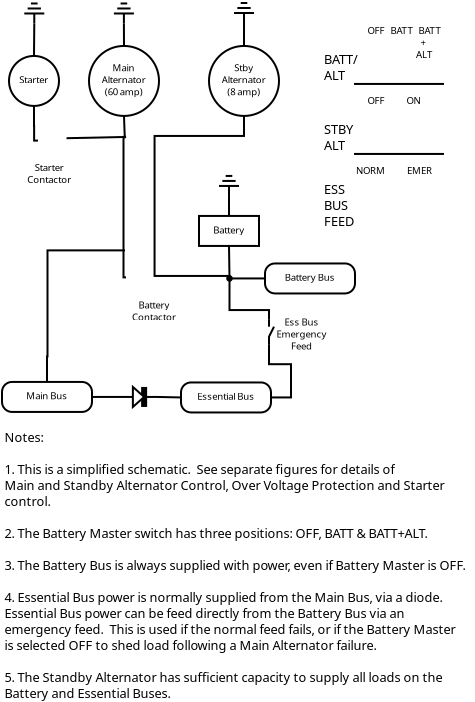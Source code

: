 <?xml version="1.0" encoding="UTF-8"?>
<dia:diagram xmlns:dia="http://www.lysator.liu.se/~alla/dia/">
  <dia:layer name="Background" visible="true">
    <dia:group>
      <dia:object type="Standard - Ellipse" version="0" id="O0">
        <dia:attribute name="obj_pos">
          <dia:point val="4.5,0.5"/>
        </dia:attribute>
        <dia:attribute name="obj_bb">
          <dia:rectangle val="4.45,0.45;8.05,4.05"/>
        </dia:attribute>
        <dia:attribute name="elem_corner">
          <dia:point val="4.5,0.5"/>
        </dia:attribute>
        <dia:attribute name="elem_width">
          <dia:real val="3.5"/>
        </dia:attribute>
        <dia:attribute name="elem_height">
          <dia:real val="3.5"/>
        </dia:attribute>
      </dia:object>
      <dia:object type="Standard - Text" version="0" id="O1">
        <dia:attribute name="obj_pos">
          <dia:point val="6.242,1.767"/>
        </dia:attribute>
        <dia:attribute name="obj_bb">
          <dia:rectangle val="5.017,1.267;7.467,3.217"/>
        </dia:attribute>
        <dia:attribute name="text">
          <dia:composite type="text">
            <dia:attribute name="string">
              <dia:string>#Main
Alternator
(60 amp)#</dia:string>
            </dia:attribute>
            <dia:attribute name="font">
              <dia:font family="sans" style="0" name="Helvetica"/>
            </dia:attribute>
            <dia:attribute name="height">
              <dia:real val="0.6"/>
            </dia:attribute>
            <dia:attribute name="pos">
              <dia:point val="6.242,1.767"/>
            </dia:attribute>
            <dia:attribute name="color">
              <dia:color val="#000000"/>
            </dia:attribute>
            <dia:attribute name="alignment">
              <dia:enum val="1"/>
            </dia:attribute>
          </dia:composite>
        </dia:attribute>
      </dia:object>
    </dia:group>
    <dia:group>
      <dia:object type="Standard - Ellipse" version="0" id="O2">
        <dia:attribute name="obj_pos">
          <dia:point val="10.5,0.5"/>
        </dia:attribute>
        <dia:attribute name="obj_bb">
          <dia:rectangle val="10.45,0.45;14.05,4.05"/>
        </dia:attribute>
        <dia:attribute name="elem_corner">
          <dia:point val="10.5,0.5"/>
        </dia:attribute>
        <dia:attribute name="elem_width">
          <dia:real val="3.5"/>
        </dia:attribute>
        <dia:attribute name="elem_height">
          <dia:real val="3.5"/>
        </dia:attribute>
      </dia:object>
      <dia:object type="Standard - Text" version="0" id="O3">
        <dia:attribute name="obj_pos">
          <dia:point val="12.242,1.767"/>
        </dia:attribute>
        <dia:attribute name="obj_bb">
          <dia:rectangle val="11.017,1.267;13.467,3.217"/>
        </dia:attribute>
        <dia:attribute name="text">
          <dia:composite type="text">
            <dia:attribute name="string">
              <dia:string>#Stby
Alternator
(8 amp)#</dia:string>
            </dia:attribute>
            <dia:attribute name="font">
              <dia:font family="sans" style="0" name="Helvetica"/>
            </dia:attribute>
            <dia:attribute name="height">
              <dia:real val="0.6"/>
            </dia:attribute>
            <dia:attribute name="pos">
              <dia:point val="12.242,1.767"/>
            </dia:attribute>
            <dia:attribute name="color">
              <dia:color val="#000000"/>
            </dia:attribute>
            <dia:attribute name="alignment">
              <dia:enum val="1"/>
            </dia:attribute>
          </dia:composite>
        </dia:attribute>
      </dia:object>
    </dia:group>
    <dia:group>
      <dia:object type="Standard - Ellipse" version="0" id="O4">
        <dia:attribute name="obj_pos">
          <dia:point val="0.5,1"/>
        </dia:attribute>
        <dia:attribute name="obj_bb">
          <dia:rectangle val="0.45,0.95;3.05,3.55"/>
        </dia:attribute>
        <dia:attribute name="elem_corner">
          <dia:point val="0.5,1"/>
        </dia:attribute>
        <dia:attribute name="elem_width">
          <dia:real val="2.5"/>
        </dia:attribute>
        <dia:attribute name="elem_height">
          <dia:real val="2.5"/>
        </dia:attribute>
      </dia:object>
      <dia:object type="Standard - Text" version="0" id="O5">
        <dia:attribute name="obj_pos">
          <dia:point val="1.742,1.767"/>
        </dia:attribute>
        <dia:attribute name="obj_bb">
          <dia:rectangle val="0.892,1.267;2.592,2.617"/>
        </dia:attribute>
        <dia:attribute name="text">
          <dia:composite type="text">
            <dia:attribute name="string">
              <dia:string>#
Starter#</dia:string>
            </dia:attribute>
            <dia:attribute name="font">
              <dia:font family="sans" style="0" name="Helvetica"/>
            </dia:attribute>
            <dia:attribute name="height">
              <dia:real val="0.6"/>
            </dia:attribute>
            <dia:attribute name="pos">
              <dia:point val="1.742,1.767"/>
            </dia:attribute>
            <dia:attribute name="color">
              <dia:color val="#000000"/>
            </dia:attribute>
            <dia:attribute name="alignment">
              <dia:enum val="1"/>
            </dia:attribute>
          </dia:composite>
        </dia:attribute>
      </dia:object>
    </dia:group>
    <dia:group>
      <dia:object type="Standard - Box" version="0" id="O6">
        <dia:attribute name="obj_pos">
          <dia:point val="13.3,11.375"/>
        </dia:attribute>
        <dia:attribute name="obj_bb">
          <dia:rectangle val="13.25,11.325;17.85,12.925"/>
        </dia:attribute>
        <dia:attribute name="elem_corner">
          <dia:point val="13.3,11.375"/>
        </dia:attribute>
        <dia:attribute name="elem_width">
          <dia:real val="4.5"/>
        </dia:attribute>
        <dia:attribute name="elem_height">
          <dia:real val="1.5"/>
        </dia:attribute>
        <dia:attribute name="show_background">
          <dia:boolean val="true"/>
        </dia:attribute>
        <dia:attribute name="corner_radius">
          <dia:real val="0.5"/>
        </dia:attribute>
      </dia:object>
      <dia:object type="Standard - Text" version="0" id="O7">
        <dia:attribute name="obj_pos">
          <dia:point val="15.542,12.242"/>
        </dia:attribute>
        <dia:attribute name="obj_bb">
          <dia:rectangle val="14.117,11.742;16.967,12.492"/>
        </dia:attribute>
        <dia:attribute name="text">
          <dia:composite type="text">
            <dia:attribute name="string">
              <dia:string>#Battery Bus#</dia:string>
            </dia:attribute>
            <dia:attribute name="font">
              <dia:font family="sans" style="0" name="Helvetica"/>
            </dia:attribute>
            <dia:attribute name="height">
              <dia:real val="0.6"/>
            </dia:attribute>
            <dia:attribute name="pos">
              <dia:point val="15.542,12.242"/>
            </dia:attribute>
            <dia:attribute name="color">
              <dia:color val="#000000"/>
            </dia:attribute>
            <dia:attribute name="alignment">
              <dia:enum val="1"/>
            </dia:attribute>
          </dia:composite>
        </dia:attribute>
      </dia:object>
    </dia:group>
    <dia:group>
      <dia:object type="Standard - Box" version="0" id="O8">
        <dia:attribute name="obj_pos">
          <dia:point val="9.1,17.325"/>
        </dia:attribute>
        <dia:attribute name="obj_bb">
          <dia:rectangle val="9.05,17.275;13.65,18.875"/>
        </dia:attribute>
        <dia:attribute name="elem_corner">
          <dia:point val="9.1,17.325"/>
        </dia:attribute>
        <dia:attribute name="elem_width">
          <dia:real val="4.5"/>
        </dia:attribute>
        <dia:attribute name="elem_height">
          <dia:real val="1.5"/>
        </dia:attribute>
        <dia:attribute name="show_background">
          <dia:boolean val="true"/>
        </dia:attribute>
        <dia:attribute name="corner_radius">
          <dia:real val="0.5"/>
        </dia:attribute>
      </dia:object>
      <dia:object type="Standard - Text" version="0" id="O9">
        <dia:attribute name="obj_pos">
          <dia:point val="11.342,18.192"/>
        </dia:attribute>
        <dia:attribute name="obj_bb">
          <dia:rectangle val="9.742,17.692;12.942,18.442"/>
        </dia:attribute>
        <dia:attribute name="text">
          <dia:composite type="text">
            <dia:attribute name="string">
              <dia:string>#Essential Bus#</dia:string>
            </dia:attribute>
            <dia:attribute name="font">
              <dia:font family="sans" style="0" name="Helvetica"/>
            </dia:attribute>
            <dia:attribute name="height">
              <dia:real val="0.6"/>
            </dia:attribute>
            <dia:attribute name="pos">
              <dia:point val="11.342,18.192"/>
            </dia:attribute>
            <dia:attribute name="color">
              <dia:color val="#000000"/>
            </dia:attribute>
            <dia:attribute name="alignment">
              <dia:enum val="1"/>
            </dia:attribute>
          </dia:composite>
        </dia:attribute>
      </dia:object>
    </dia:group>
    <dia:group>
      <dia:object type="Standard - Box" version="0" id="O10">
        <dia:attribute name="obj_pos">
          <dia:point val="0.15,17.3"/>
        </dia:attribute>
        <dia:attribute name="obj_bb">
          <dia:rectangle val="0.1,17.25;4.7,18.85"/>
        </dia:attribute>
        <dia:attribute name="elem_corner">
          <dia:point val="0.15,17.3"/>
        </dia:attribute>
        <dia:attribute name="elem_width">
          <dia:real val="4.5"/>
        </dia:attribute>
        <dia:attribute name="elem_height">
          <dia:real val="1.5"/>
        </dia:attribute>
        <dia:attribute name="show_background">
          <dia:boolean val="true"/>
        </dia:attribute>
        <dia:attribute name="corner_radius">
          <dia:real val="0.5"/>
        </dia:attribute>
      </dia:object>
      <dia:object type="Standard - Text" version="0" id="O11">
        <dia:attribute name="obj_pos">
          <dia:point val="2.392,18.167"/>
        </dia:attribute>
        <dia:attribute name="obj_bb">
          <dia:rectangle val="1.317,17.667;3.467,18.417"/>
        </dia:attribute>
        <dia:attribute name="text">
          <dia:composite type="text">
            <dia:attribute name="string">
              <dia:string>#Main Bus#</dia:string>
            </dia:attribute>
            <dia:attribute name="font">
              <dia:font family="sans" style="0" name="Helvetica"/>
            </dia:attribute>
            <dia:attribute name="height">
              <dia:real val="0.6"/>
            </dia:attribute>
            <dia:attribute name="pos">
              <dia:point val="2.392,18.167"/>
            </dia:attribute>
            <dia:attribute name="color">
              <dia:color val="#000000"/>
            </dia:attribute>
            <dia:attribute name="alignment">
              <dia:enum val="1"/>
            </dia:attribute>
          </dia:composite>
        </dia:attribute>
      </dia:object>
    </dia:group>
    <dia:object type="Circuit - Ground" version="0" id="O12">
      <dia:attribute name="obj_pos">
        <dia:point val="11,7"/>
      </dia:attribute>
      <dia:attribute name="obj_bb">
        <dia:rectangle val="11,6.95;12,8"/>
      </dia:attribute>
      <dia:attribute name="elem_corner">
        <dia:point val="11,7"/>
      </dia:attribute>
      <dia:attribute name="elem_width">
        <dia:real val="1"/>
      </dia:attribute>
      <dia:attribute name="elem_height">
        <dia:real val="1"/>
      </dia:attribute>
      <dia:attribute name="line_width">
        <dia:real val="0.1"/>
      </dia:attribute>
      <dia:attribute name="line_colour">
        <dia:color val="#000000"/>
      </dia:attribute>
      <dia:attribute name="fill_colour">
        <dia:color val="#ffffff"/>
      </dia:attribute>
      <dia:attribute name="show_background">
        <dia:boolean val="true"/>
      </dia:attribute>
      <dia:attribute name="line_style">
        <dia:enum val="0"/>
        <dia:real val="1"/>
      </dia:attribute>
      <dia:attribute name="flip_horizontal">
        <dia:boolean val="false"/>
      </dia:attribute>
      <dia:attribute name="flip_vertical">
        <dia:boolean val="true"/>
      </dia:attribute>
    </dia:object>
    <dia:group>
      <dia:object type="Standard - Box" version="0" id="O13">
        <dia:attribute name="obj_pos">
          <dia:point val="10,9"/>
        </dia:attribute>
        <dia:attribute name="obj_bb">
          <dia:rectangle val="9.95,8.95;13.05,10.55"/>
        </dia:attribute>
        <dia:attribute name="elem_corner">
          <dia:point val="10,9"/>
        </dia:attribute>
        <dia:attribute name="elem_width">
          <dia:real val="3"/>
        </dia:attribute>
        <dia:attribute name="elem_height">
          <dia:real val="1.5"/>
        </dia:attribute>
        <dia:attribute name="show_background">
          <dia:boolean val="true"/>
        </dia:attribute>
      </dia:object>
      <dia:object type="Standard - Text" version="0" id="O14">
        <dia:attribute name="obj_pos">
          <dia:point val="11.492,9.875"/>
        </dia:attribute>
        <dia:attribute name="obj_bb">
          <dia:rectangle val="10.592,9.375;12.392,10.125"/>
        </dia:attribute>
        <dia:attribute name="text">
          <dia:composite type="text">
            <dia:attribute name="string">
              <dia:string>#Battery#</dia:string>
            </dia:attribute>
            <dia:attribute name="font">
              <dia:font family="sans" style="0" name="Helvetica"/>
            </dia:attribute>
            <dia:attribute name="height">
              <dia:real val="0.6"/>
            </dia:attribute>
            <dia:attribute name="pos">
              <dia:point val="11.492,9.875"/>
            </dia:attribute>
            <dia:attribute name="color">
              <dia:color val="#000000"/>
            </dia:attribute>
            <dia:attribute name="alignment">
              <dia:enum val="1"/>
            </dia:attribute>
          </dia:composite>
        </dia:attribute>
      </dia:object>
    </dia:group>
    <dia:object type="Standard - ZigZagLine" version="0" id="O15">
      <dia:attribute name="obj_pos">
        <dia:point val="12.25,4"/>
      </dia:attribute>
      <dia:attribute name="obj_bb">
        <dia:rectangle val="7.728,3.95;12.3,12.003"/>
      </dia:attribute>
      <dia:attribute name="orth_points">
        <dia:point val="12.25,4"/>
        <dia:point val="12.25,5"/>
        <dia:point val="7.778,5"/>
        <dia:point val="7.778,11.953"/>
      </dia:attribute>
      <dia:attribute name="orth_orient">
        <dia:enum val="1"/>
        <dia:enum val="0"/>
        <dia:enum val="1"/>
      </dia:attribute>
      <dia:attribute name="autorouting">
        <dia:boolean val="false"/>
      </dia:attribute>
      <dia:connections>
        <dia:connection handle="0" to="O2" connection="6"/>
        <dia:connection handle="1" to="O39" connection="2"/>
      </dia:connections>
    </dia:object>
    <dia:object type="Standard - ZigZagLine" version="0" id="O16">
      <dia:attribute name="obj_pos">
        <dia:point val="13.5,15.412"/>
      </dia:attribute>
      <dia:attribute name="obj_bb">
        <dia:rectangle val="13.45,15.363;14.65,18.125"/>
      </dia:attribute>
      <dia:attribute name="orth_points">
        <dia:point val="13.5,15.412"/>
        <dia:point val="13.5,16.413"/>
        <dia:point val="14.6,16.413"/>
        <dia:point val="14.6,18.075"/>
        <dia:point val="13.6,18.075"/>
      </dia:attribute>
      <dia:attribute name="orth_orient">
        <dia:enum val="1"/>
        <dia:enum val="0"/>
        <dia:enum val="1"/>
        <dia:enum val="0"/>
      </dia:attribute>
      <dia:connections>
        <dia:connection handle="0" to="O55" connection="1"/>
        <dia:connection handle="1" to="O8" connection="4"/>
      </dia:connections>
    </dia:object>
    <dia:object type="Circuit - Horizontal Diode" version="0" id="O17">
      <dia:attribute name="obj_pos">
        <dia:point val="6.05,17.55"/>
      </dia:attribute>
      <dia:attribute name="obj_bb">
        <dia:rectangle val="6.05,17.439;7.9,18.661"/>
      </dia:attribute>
      <dia:attribute name="elem_corner">
        <dia:point val="6.05,17.55"/>
      </dia:attribute>
      <dia:attribute name="elem_width">
        <dia:real val="1.85"/>
      </dia:attribute>
      <dia:attribute name="elem_height">
        <dia:real val="1"/>
      </dia:attribute>
      <dia:attribute name="line_width">
        <dia:real val="0.1"/>
      </dia:attribute>
      <dia:attribute name="line_colour">
        <dia:color val="#000000"/>
      </dia:attribute>
      <dia:attribute name="fill_colour">
        <dia:color val="#ffffff"/>
      </dia:attribute>
      <dia:attribute name="show_background">
        <dia:boolean val="true"/>
      </dia:attribute>
      <dia:attribute name="line_style">
        <dia:enum val="0"/>
        <dia:real val="1"/>
      </dia:attribute>
      <dia:attribute name="flip_horizontal">
        <dia:boolean val="true"/>
      </dia:attribute>
      <dia:attribute name="flip_vertical">
        <dia:boolean val="false"/>
      </dia:attribute>
    </dia:object>
    <dia:object type="Standard - Line" version="0" id="O18">
      <dia:attribute name="obj_pos">
        <dia:point val="7.9,18.05"/>
      </dia:attribute>
      <dia:attribute name="obj_bb">
        <dia:rectangle val="7.849,17.999;9.151,18.126"/>
      </dia:attribute>
      <dia:attribute name="conn_endpoints">
        <dia:point val="7.9,18.05"/>
        <dia:point val="9.1,18.075"/>
      </dia:attribute>
      <dia:attribute name="numcp">
        <dia:int val="1"/>
      </dia:attribute>
      <dia:connections>
        <dia:connection handle="0" to="O17" connection="0"/>
        <dia:connection handle="1" to="O8" connection="3"/>
      </dia:connections>
    </dia:object>
    <dia:object type="Standard - Line" version="0" id="O19">
      <dia:attribute name="obj_pos">
        <dia:point val="6.05,18.05"/>
      </dia:attribute>
      <dia:attribute name="obj_bb">
        <dia:rectangle val="4.6,18;6.1,18.1"/>
      </dia:attribute>
      <dia:attribute name="conn_endpoints">
        <dia:point val="6.05,18.05"/>
        <dia:point val="4.65,18.05"/>
      </dia:attribute>
      <dia:attribute name="numcp">
        <dia:int val="1"/>
      </dia:attribute>
      <dia:connections>
        <dia:connection handle="0" to="O17" connection="1"/>
        <dia:connection handle="1" to="O10" connection="4"/>
      </dia:connections>
    </dia:object>
    <dia:object type="Standard - Line" version="0" id="O20">
      <dia:attribute name="obj_pos">
        <dia:point val="11.5,9"/>
      </dia:attribute>
      <dia:attribute name="obj_bb">
        <dia:rectangle val="11.45,7.95;11.55,9.05"/>
      </dia:attribute>
      <dia:attribute name="conn_endpoints">
        <dia:point val="11.5,9"/>
        <dia:point val="11.5,8"/>
      </dia:attribute>
      <dia:attribute name="numcp">
        <dia:int val="1"/>
      </dia:attribute>
      <dia:connections>
        <dia:connection handle="0" to="O13" connection="1"/>
        <dia:connection handle="1" to="O12" connection="0"/>
      </dia:connections>
    </dia:object>
    <dia:object type="Electric - connpoint" version="0" id="O21">
      <dia:attribute name="obj_pos">
        <dia:point val="9.9,10.5"/>
      </dia:attribute>
      <dia:attribute name="obj_bb">
        <dia:rectangle val="9.865,10.465;13.185,13.785"/>
      </dia:attribute>
      <dia:attribute name="elem_corner">
        <dia:point val="9.9,10.5"/>
      </dia:attribute>
      <dia:attribute name="elem_width">
        <dia:real val="3.25"/>
      </dia:attribute>
      <dia:attribute name="elem_height">
        <dia:real val="3.25"/>
      </dia:attribute>
      <dia:attribute name="line_width">
        <dia:real val="0.1"/>
      </dia:attribute>
      <dia:attribute name="line_colour">
        <dia:color val="#000000"/>
      </dia:attribute>
      <dia:attribute name="fill_colour">
        <dia:color val="#ffffff"/>
      </dia:attribute>
      <dia:attribute name="show_background">
        <dia:boolean val="true"/>
      </dia:attribute>
      <dia:attribute name="line_style">
        <dia:enum val="0"/>
        <dia:real val="1"/>
      </dia:attribute>
      <dia:attribute name="flip_horizontal">
        <dia:boolean val="false"/>
      </dia:attribute>
      <dia:attribute name="flip_vertical">
        <dia:boolean val="false"/>
      </dia:attribute>
    </dia:object>
    <dia:object type="Standard - Line" version="0" id="O22">
      <dia:attribute name="obj_pos">
        <dia:point val="11.5,10.5"/>
      </dia:attribute>
      <dia:attribute name="obj_bb">
        <dia:rectangle val="11.449,10.449;11.576,12.176"/>
      </dia:attribute>
      <dia:attribute name="conn_endpoints">
        <dia:point val="11.5,10.5"/>
        <dia:point val="11.525,12.125"/>
      </dia:attribute>
      <dia:attribute name="numcp">
        <dia:int val="1"/>
      </dia:attribute>
      <dia:connections>
        <dia:connection handle="0" to="O13" connection="6"/>
        <dia:connection handle="1" to="O21" connection="0"/>
      </dia:connections>
    </dia:object>
    <dia:object type="Standard - ZigZagLine" version="0" id="O23">
      <dia:attribute name="obj_pos">
        <dia:point val="11.525,12.125"/>
      </dia:attribute>
      <dia:attribute name="obj_bb">
        <dia:rectangle val="7.728,11.903;11.575,12.175"/>
      </dia:attribute>
      <dia:attribute name="orth_points">
        <dia:point val="11.525,12.125"/>
        <dia:point val="11.525,12"/>
        <dia:point val="7.778,12"/>
        <dia:point val="7.778,11.953"/>
      </dia:attribute>
      <dia:attribute name="orth_orient">
        <dia:enum val="1"/>
        <dia:enum val="0"/>
        <dia:enum val="1"/>
      </dia:attribute>
      <dia:attribute name="autorouting">
        <dia:boolean val="false"/>
      </dia:attribute>
      <dia:connections>
        <dia:connection handle="0" to="O21" connection="0"/>
        <dia:connection handle="1" to="O39" connection="2"/>
      </dia:connections>
    </dia:object>
    <dia:object type="Standard - ZigZagLine" version="0" id="O24">
      <dia:attribute name="obj_pos">
        <dia:point val="13.5,14.162"/>
      </dia:attribute>
      <dia:attribute name="obj_bb">
        <dia:rectangle val="11.475,12.075;13.55,14.213"/>
      </dia:attribute>
      <dia:attribute name="orth_points">
        <dia:point val="13.5,14.162"/>
        <dia:point val="13.5,13.706"/>
        <dia:point val="11.525,13.706"/>
        <dia:point val="11.525,12.125"/>
      </dia:attribute>
      <dia:attribute name="orth_orient">
        <dia:enum val="1"/>
        <dia:enum val="0"/>
        <dia:enum val="1"/>
      </dia:attribute>
      <dia:connections>
        <dia:connection handle="0" to="O55" connection="0"/>
        <dia:connection handle="1" to="O21" connection="0"/>
      </dia:connections>
    </dia:object>
    <dia:object type="Circuit - Ground" version="0" id="O25">
      <dia:attribute name="obj_pos">
        <dia:point val="11.751,-1.647"/>
      </dia:attribute>
      <dia:attribute name="obj_bb">
        <dia:rectangle val="11.751,-1.698;12.751,-0.647"/>
      </dia:attribute>
      <dia:attribute name="elem_corner">
        <dia:point val="11.751,-1.647"/>
      </dia:attribute>
      <dia:attribute name="elem_width">
        <dia:real val="1"/>
      </dia:attribute>
      <dia:attribute name="elem_height">
        <dia:real val="1"/>
      </dia:attribute>
      <dia:attribute name="line_width">
        <dia:real val="0.1"/>
      </dia:attribute>
      <dia:attribute name="line_colour">
        <dia:color val="#000000"/>
      </dia:attribute>
      <dia:attribute name="fill_colour">
        <dia:color val="#ffffff"/>
      </dia:attribute>
      <dia:attribute name="show_background">
        <dia:boolean val="true"/>
      </dia:attribute>
      <dia:attribute name="line_style">
        <dia:enum val="0"/>
        <dia:real val="1"/>
      </dia:attribute>
      <dia:attribute name="flip_horizontal">
        <dia:boolean val="false"/>
      </dia:attribute>
      <dia:attribute name="flip_vertical">
        <dia:boolean val="true"/>
      </dia:attribute>
    </dia:object>
    <dia:object type="Standard - Line" version="0" id="O26">
      <dia:attribute name="obj_pos">
        <dia:point val="12.251,-0.647"/>
      </dia:attribute>
      <dia:attribute name="obj_bb">
        <dia:rectangle val="12.2,-0.698;12.301,0.55"/>
      </dia:attribute>
      <dia:attribute name="conn_endpoints">
        <dia:point val="12.251,-0.647"/>
        <dia:point val="12.25,0.5"/>
      </dia:attribute>
      <dia:attribute name="numcp">
        <dia:int val="1"/>
      </dia:attribute>
      <dia:connections>
        <dia:connection handle="0" to="O25" connection="0"/>
        <dia:connection handle="1" to="O2" connection="1"/>
      </dia:connections>
    </dia:object>
    <dia:object type="Circuit - Ground" version="0" id="O27">
      <dia:attribute name="obj_pos">
        <dia:point val="5.745,-1.623"/>
      </dia:attribute>
      <dia:attribute name="obj_bb">
        <dia:rectangle val="5.745,-1.673;6.745,-0.623"/>
      </dia:attribute>
      <dia:attribute name="elem_corner">
        <dia:point val="5.745,-1.623"/>
      </dia:attribute>
      <dia:attribute name="elem_width">
        <dia:real val="1"/>
      </dia:attribute>
      <dia:attribute name="elem_height">
        <dia:real val="1"/>
      </dia:attribute>
      <dia:attribute name="line_width">
        <dia:real val="0.1"/>
      </dia:attribute>
      <dia:attribute name="line_colour">
        <dia:color val="#000000"/>
      </dia:attribute>
      <dia:attribute name="fill_colour">
        <dia:color val="#ffffff"/>
      </dia:attribute>
      <dia:attribute name="show_background">
        <dia:boolean val="true"/>
      </dia:attribute>
      <dia:attribute name="line_style">
        <dia:enum val="0"/>
        <dia:real val="1"/>
      </dia:attribute>
      <dia:attribute name="flip_horizontal">
        <dia:boolean val="false"/>
      </dia:attribute>
      <dia:attribute name="flip_vertical">
        <dia:boolean val="true"/>
      </dia:attribute>
    </dia:object>
    <dia:object type="Standard - Line" version="0" id="O28">
      <dia:attribute name="obj_pos">
        <dia:point val="6.25,0.5"/>
      </dia:attribute>
      <dia:attribute name="obj_bb">
        <dia:rectangle val="6.195,-0.673;6.3,0.55"/>
      </dia:attribute>
      <dia:attribute name="conn_endpoints">
        <dia:point val="6.25,0.5"/>
        <dia:point val="6.245,-0.623"/>
      </dia:attribute>
      <dia:attribute name="numcp">
        <dia:int val="1"/>
      </dia:attribute>
      <dia:connections>
        <dia:connection handle="0" to="O0" connection="1"/>
        <dia:connection handle="1" to="O27" connection="0"/>
      </dia:connections>
    </dia:object>
    <dia:object type="Circuit - Ground" version="0" id="O29">
      <dia:attribute name="obj_pos">
        <dia:point val="1.264,-1.623"/>
      </dia:attribute>
      <dia:attribute name="obj_bb">
        <dia:rectangle val="1.264,-1.673;2.264,-0.623"/>
      </dia:attribute>
      <dia:attribute name="elem_corner">
        <dia:point val="1.264,-1.623"/>
      </dia:attribute>
      <dia:attribute name="elem_width">
        <dia:real val="1"/>
      </dia:attribute>
      <dia:attribute name="elem_height">
        <dia:real val="1"/>
      </dia:attribute>
      <dia:attribute name="line_width">
        <dia:real val="0.1"/>
      </dia:attribute>
      <dia:attribute name="line_colour">
        <dia:color val="#000000"/>
      </dia:attribute>
      <dia:attribute name="fill_colour">
        <dia:color val="#ffffff"/>
      </dia:attribute>
      <dia:attribute name="show_background">
        <dia:boolean val="true"/>
      </dia:attribute>
      <dia:attribute name="line_style">
        <dia:enum val="0"/>
        <dia:real val="1"/>
      </dia:attribute>
      <dia:attribute name="flip_horizontal">
        <dia:boolean val="false"/>
      </dia:attribute>
      <dia:attribute name="flip_vertical">
        <dia:boolean val="true"/>
      </dia:attribute>
    </dia:object>
    <dia:object type="Standard - Line" version="0" id="O30">
      <dia:attribute name="obj_pos">
        <dia:point val="1.75,1"/>
      </dia:attribute>
      <dia:attribute name="obj_bb">
        <dia:rectangle val="1.7,-0.673;1.814,1.05"/>
      </dia:attribute>
      <dia:attribute name="conn_endpoints">
        <dia:point val="1.75,1"/>
        <dia:point val="1.764,-0.623"/>
      </dia:attribute>
      <dia:attribute name="numcp">
        <dia:int val="1"/>
      </dia:attribute>
      <dia:connections>
        <dia:connection handle="0" to="O4" connection="1"/>
        <dia:connection handle="1" to="O29" connection="0"/>
      </dia:connections>
    </dia:object>
    <dia:object type="Standard - Line" version="0" id="O31">
      <dia:attribute name="obj_pos">
        <dia:point val="11.525,12.125"/>
      </dia:attribute>
      <dia:attribute name="obj_bb">
        <dia:rectangle val="11.475,12.075;13.35,12.175"/>
      </dia:attribute>
      <dia:attribute name="conn_endpoints">
        <dia:point val="11.525,12.125"/>
        <dia:point val="13.3,12.125"/>
      </dia:attribute>
      <dia:attribute name="numcp">
        <dia:int val="1"/>
      </dia:attribute>
      <dia:connections>
        <dia:connection handle="0" to="O21" connection="0"/>
        <dia:connection handle="1" to="O6" connection="3"/>
      </dia:connections>
    </dia:object>
    <dia:object type="Electric - connpoint" version="0" id="O32">
      <dia:attribute name="obj_pos">
        <dia:point val="5.537,4.3"/>
      </dia:attribute>
      <dia:attribute name="obj_bb">
        <dia:rectangle val="5.502,4.265;7.073,5.835"/>
      </dia:attribute>
      <dia:attribute name="elem_corner">
        <dia:point val="5.537,4.3"/>
      </dia:attribute>
      <dia:attribute name="elem_width">
        <dia:real val="1.5"/>
      </dia:attribute>
      <dia:attribute name="elem_height">
        <dia:real val="1.5"/>
      </dia:attribute>
      <dia:attribute name="line_width">
        <dia:real val="0.1"/>
      </dia:attribute>
      <dia:attribute name="line_colour">
        <dia:color val="#000000"/>
      </dia:attribute>
      <dia:attribute name="fill_colour">
        <dia:color val="#ffffff"/>
      </dia:attribute>
      <dia:attribute name="show_background">
        <dia:boolean val="true"/>
      </dia:attribute>
      <dia:attribute name="line_style">
        <dia:enum val="0"/>
        <dia:real val="1"/>
      </dia:attribute>
      <dia:attribute name="flip_horizontal">
        <dia:boolean val="false"/>
      </dia:attribute>
      <dia:attribute name="flip_vertical">
        <dia:boolean val="false"/>
      </dia:attribute>
    </dia:object>
    <dia:object type="Standard - ZigZagLine" version="0" id="O33">
      <dia:attribute name="obj_pos">
        <dia:point val="6.287,5.05"/>
      </dia:attribute>
      <dia:attribute name="obj_bb">
        <dia:rectangle val="6.175,5;6.4,12.122"/>
      </dia:attribute>
      <dia:attribute name="orth_points">
        <dia:point val="6.287,5.05"/>
        <dia:point val="6.225,5.05"/>
        <dia:point val="6.225,12.072"/>
        <dia:point val="6.35,12.072"/>
      </dia:attribute>
      <dia:attribute name="orth_orient">
        <dia:enum val="0"/>
        <dia:enum val="1"/>
        <dia:enum val="0"/>
      </dia:attribute>
      <dia:attribute name="autorouting">
        <dia:boolean val="false"/>
      </dia:attribute>
      <dia:connections>
        <dia:connection handle="0" to="O32" connection="0"/>
        <dia:connection handle="1" to="O39" connection="3"/>
      </dia:connections>
    </dia:object>
    <dia:object type="Standard - ZigZagLine" version="0" id="O34">
      <dia:attribute name="obj_pos">
        <dia:point val="2.4,17.3"/>
      </dia:attribute>
      <dia:attribute name="obj_bb">
        <dia:rectangle val="2.35,10.672;6.35,17.35"/>
      </dia:attribute>
      <dia:attribute name="orth_points">
        <dia:point val="2.4,17.3"/>
        <dia:point val="2.4,16.027"/>
        <dia:point val="2.425,16.027"/>
        <dia:point val="2.425,10.722"/>
        <dia:point val="6.3,10.722"/>
      </dia:attribute>
      <dia:attribute name="orth_orient">
        <dia:enum val="1"/>
        <dia:enum val="0"/>
        <dia:enum val="1"/>
        <dia:enum val="0"/>
      </dia:attribute>
      <dia:attribute name="autorouting">
        <dia:boolean val="false"/>
      </dia:attribute>
      <dia:connections>
        <dia:connection handle="0" to="O10" connection="1"/>
      </dia:connections>
    </dia:object>
    <dia:object type="Standard - Line" version="0" id="O35">
      <dia:attribute name="obj_pos">
        <dia:point val="6.287,5.05"/>
      </dia:attribute>
      <dia:attribute name="obj_bb">
        <dia:rectangle val="3.326,4.999;6.339,5.164"/>
      </dia:attribute>
      <dia:attribute name="conn_endpoints">
        <dia:point val="6.287,5.05"/>
        <dia:point val="3.377,5.113"/>
      </dia:attribute>
      <dia:attribute name="numcp">
        <dia:int val="1"/>
      </dia:attribute>
      <dia:connections>
        <dia:connection handle="0" to="O32" connection="0"/>
        <dia:connection handle="1" to="O37" connection="2"/>
      </dia:connections>
    </dia:object>
    <dia:object type="Standard - ZigZagLine" version="0" id="O36">
      <dia:attribute name="obj_pos">
        <dia:point val="1.75,3.5"/>
      </dia:attribute>
      <dia:attribute name="obj_bb">
        <dia:rectangle val="1.7,3.45;1.999,5.282"/>
      </dia:attribute>
      <dia:attribute name="orth_points">
        <dia:point val="1.75,3.5"/>
        <dia:point val="1.75,4.5"/>
        <dia:point val="1.756,4.5"/>
        <dia:point val="1.756,5.232"/>
        <dia:point val="1.949,5.232"/>
      </dia:attribute>
      <dia:attribute name="orth_orient">
        <dia:enum val="1"/>
        <dia:enum val="0"/>
        <dia:enum val="1"/>
        <dia:enum val="0"/>
      </dia:attribute>
      <dia:attribute name="autorouting">
        <dia:boolean val="false"/>
      </dia:attribute>
      <dia:connections>
        <dia:connection handle="0" to="O4" connection="6"/>
        <dia:connection handle="1" to="O37" connection="3"/>
      </dia:connections>
    </dia:object>
    <dia:group>
      <dia:object type="Circuit - Relay" version="0" id="O37">
        <dia:attribute name="obj_pos">
          <dia:point val="1.949,3.81"/>
        </dia:attribute>
        <dia:attribute name="obj_bb">
          <dia:rectangle val="1.949,3.81;4.751,6.234"/>
        </dia:attribute>
        <dia:attribute name="elem_corner">
          <dia:point val="1.949,3.81"/>
        </dia:attribute>
        <dia:attribute name="elem_width">
          <dia:real val="2.803"/>
        </dia:attribute>
        <dia:attribute name="elem_height">
          <dia:real val="2.374"/>
        </dia:attribute>
        <dia:attribute name="line_width">
          <dia:real val="0.1"/>
        </dia:attribute>
        <dia:attribute name="line_colour">
          <dia:color val="#000000"/>
        </dia:attribute>
        <dia:attribute name="fill_colour">
          <dia:color val="#ffffff"/>
        </dia:attribute>
        <dia:attribute name="show_background">
          <dia:boolean val="true"/>
        </dia:attribute>
        <dia:attribute name="line_style">
          <dia:enum val="0"/>
          <dia:real val="1"/>
        </dia:attribute>
        <dia:attribute name="flip_horizontal">
          <dia:boolean val="true"/>
        </dia:attribute>
        <dia:attribute name="flip_vertical">
          <dia:boolean val="false"/>
        </dia:attribute>
      </dia:object>
      <dia:object type="Standard - Text" version="0" id="O38">
        <dia:attribute name="obj_pos">
          <dia:point val="2.506,6.75"/>
        </dia:attribute>
        <dia:attribute name="obj_bb">
          <dia:rectangle val="1.381,6.25;3.631,7.6"/>
        </dia:attribute>
        <dia:attribute name="text">
          <dia:composite type="text">
            <dia:attribute name="string">
              <dia:string>#Starter
Contactor#</dia:string>
            </dia:attribute>
            <dia:attribute name="font">
              <dia:font family="sans" style="0" name="Helvetica"/>
            </dia:attribute>
            <dia:attribute name="height">
              <dia:real val="0.6"/>
            </dia:attribute>
            <dia:attribute name="pos">
              <dia:point val="2.506,6.75"/>
            </dia:attribute>
            <dia:attribute name="color">
              <dia:color val="#000000"/>
            </dia:attribute>
            <dia:attribute name="alignment">
              <dia:enum val="1"/>
            </dia:attribute>
          </dia:composite>
        </dia:attribute>
      </dia:object>
    </dia:group>
    <dia:group>
      <dia:object type="Circuit - Relay" version="0" id="O39">
        <dia:attribute name="obj_pos">
          <dia:point val="6.35,10.65"/>
        </dia:attribute>
        <dia:attribute name="obj_bb">
          <dia:rectangle val="6.35,10.65;9.153,13.074"/>
        </dia:attribute>
        <dia:attribute name="elem_corner">
          <dia:point val="6.35,10.65"/>
        </dia:attribute>
        <dia:attribute name="elem_width">
          <dia:real val="2.803"/>
        </dia:attribute>
        <dia:attribute name="elem_height">
          <dia:real val="2.374"/>
        </dia:attribute>
        <dia:attribute name="line_width">
          <dia:real val="0.1"/>
        </dia:attribute>
        <dia:attribute name="line_colour">
          <dia:color val="#000000"/>
        </dia:attribute>
        <dia:attribute name="fill_colour">
          <dia:color val="#ffffff"/>
        </dia:attribute>
        <dia:attribute name="show_background">
          <dia:boolean val="true"/>
        </dia:attribute>
        <dia:attribute name="line_style">
          <dia:enum val="0"/>
          <dia:real val="1"/>
        </dia:attribute>
        <dia:attribute name="flip_horizontal">
          <dia:boolean val="true"/>
        </dia:attribute>
        <dia:attribute name="flip_vertical">
          <dia:boolean val="false"/>
        </dia:attribute>
      </dia:object>
      <dia:object type="Standard - Text" version="0" id="O40">
        <dia:attribute name="obj_pos">
          <dia:point val="7.744,13.625"/>
        </dia:attribute>
        <dia:attribute name="obj_bb">
          <dia:rectangle val="6.619,13.125;8.869,14.475"/>
        </dia:attribute>
        <dia:attribute name="text">
          <dia:composite type="text">
            <dia:attribute name="string">
              <dia:string>#Battery
Contactor#</dia:string>
            </dia:attribute>
            <dia:attribute name="font">
              <dia:font family="sans" style="0" name="Helvetica"/>
            </dia:attribute>
            <dia:attribute name="height">
              <dia:real val="0.6"/>
            </dia:attribute>
            <dia:attribute name="pos">
              <dia:point val="7.744,13.625"/>
            </dia:attribute>
            <dia:attribute name="color">
              <dia:color val="#000000"/>
            </dia:attribute>
            <dia:attribute name="alignment">
              <dia:enum val="1"/>
            </dia:attribute>
          </dia:composite>
        </dia:attribute>
      </dia:object>
    </dia:group>
    <dia:object type="Standard - Line" version="0" id="O41">
      <dia:attribute name="obj_pos">
        <dia:point val="6.25,4"/>
      </dia:attribute>
      <dia:attribute name="obj_bb">
        <dia:rectangle val="6.198,3.948;6.339,5.102"/>
      </dia:attribute>
      <dia:attribute name="conn_endpoints">
        <dia:point val="6.25,4"/>
        <dia:point val="6.287,5.05"/>
      </dia:attribute>
      <dia:attribute name="numcp">
        <dia:int val="1"/>
      </dia:attribute>
      <dia:connections>
        <dia:connection handle="0" to="O0" connection="6"/>
        <dia:connection handle="1" to="O32" connection="0"/>
      </dia:connections>
    </dia:object>
    <dia:object type="Standard - Text" version="0" id="O42">
      <dia:attribute name="obj_pos">
        <dia:point val="17.5,3"/>
      </dia:attribute>
      <dia:attribute name="obj_bb">
        <dia:rectangle val="17.5,2.35;17.5,3.35"/>
      </dia:attribute>
      <dia:attribute name="text">
        <dia:composite type="text">
          <dia:attribute name="string">
            <dia:string>##</dia:string>
          </dia:attribute>
          <dia:attribute name="font">
            <dia:font family="sans" style="0" name="Helvetica"/>
          </dia:attribute>
          <dia:attribute name="height">
            <dia:real val="0.8"/>
          </dia:attribute>
          <dia:attribute name="pos">
            <dia:point val="17.5,3"/>
          </dia:attribute>
          <dia:attribute name="color">
            <dia:color val="#000000"/>
          </dia:attribute>
          <dia:attribute name="alignment">
            <dia:enum val="0"/>
          </dia:attribute>
        </dia:composite>
      </dia:attribute>
    </dia:object>
    <dia:object type="Standard - Text" version="0" id="O43">
      <dia:attribute name="obj_pos">
        <dia:point val="17.5,3"/>
      </dia:attribute>
      <dia:attribute name="obj_bb">
        <dia:rectangle val="17.5,2.35;17.5,3.35"/>
      </dia:attribute>
      <dia:attribute name="text">
        <dia:composite type="text">
          <dia:attribute name="string">
            <dia:string>##</dia:string>
          </dia:attribute>
          <dia:attribute name="font">
            <dia:font family="sans" style="0" name="Helvetica"/>
          </dia:attribute>
          <dia:attribute name="height">
            <dia:real val="0.8"/>
          </dia:attribute>
          <dia:attribute name="pos">
            <dia:point val="17.5,3"/>
          </dia:attribute>
          <dia:attribute name="color">
            <dia:color val="#000000"/>
          </dia:attribute>
          <dia:attribute name="alignment">
            <dia:enum val="1"/>
          </dia:attribute>
        </dia:composite>
      </dia:attribute>
    </dia:object>
    <dia:group>
      <dia:group>
        <dia:object type="Circuit - Switch Bezel" version="0" id="O44">
          <dia:attribute name="obj_pos">
            <dia:point val="18.75,0.4"/>
          </dia:attribute>
          <dia:attribute name="obj_bb">
            <dia:rectangle val="18.69,0.35;20.942,2.333"/>
          </dia:attribute>
          <dia:attribute name="elem_corner">
            <dia:point val="18.75,0.4"/>
          </dia:attribute>
          <dia:attribute name="elem_width">
            <dia:real val="2.132"/>
          </dia:attribute>
          <dia:attribute name="elem_height">
            <dia:real val="1.883"/>
          </dia:attribute>
          <dia:attribute name="line_width">
            <dia:real val="0.1"/>
          </dia:attribute>
          <dia:attribute name="line_colour">
            <dia:color val="#000000"/>
          </dia:attribute>
          <dia:attribute name="fill_colour">
            <dia:color val="#ffffff"/>
          </dia:attribute>
          <dia:attribute name="show_background">
            <dia:boolean val="true"/>
          </dia:attribute>
          <dia:attribute name="line_style">
            <dia:enum val="0"/>
            <dia:real val="1"/>
          </dia:attribute>
          <dia:attribute name="flip_horizontal">
            <dia:boolean val="false"/>
          </dia:attribute>
          <dia:attribute name="flip_vertical">
            <dia:boolean val="false"/>
          </dia:attribute>
        </dia:object>
        <dia:object type="Standard - Text" version="0" id="O45">
          <dia:attribute name="obj_pos">
            <dia:point val="16.25,1.4"/>
          </dia:attribute>
          <dia:attribute name="obj_bb">
            <dia:rectangle val="16.25,0.75;18.05,2.55"/>
          </dia:attribute>
          <dia:attribute name="text">
            <dia:composite type="text">
              <dia:attribute name="string">
                <dia:string>#BATT/
ALT#</dia:string>
              </dia:attribute>
              <dia:attribute name="font">
                <dia:font family="sans" style="0" name="Helvetica"/>
              </dia:attribute>
              <dia:attribute name="height">
                <dia:real val="0.8"/>
              </dia:attribute>
              <dia:attribute name="pos">
                <dia:point val="16.25,1.4"/>
              </dia:attribute>
              <dia:attribute name="color">
                <dia:color val="#000000"/>
              </dia:attribute>
              <dia:attribute name="alignment">
                <dia:enum val="0"/>
              </dia:attribute>
            </dia:composite>
          </dia:attribute>
        </dia:object>
        <dia:object type="Standard - Text" version="0" id="O46">
          <dia:attribute name="obj_pos">
            <dia:point val="20.25,-0.1"/>
          </dia:attribute>
          <dia:attribute name="obj_bb">
            <dia:rectangle val="18.075,-0.6;22.425,1.35"/>
          </dia:attribute>
          <dia:attribute name="text">
            <dia:composite type="text">
              <dia:attribute name="string">
                <dia:string>#OFF   BATT   BATT
                   +
                    ALT#</dia:string>
              </dia:attribute>
              <dia:attribute name="font">
                <dia:font family="sans" style="0" name="Helvetica"/>
              </dia:attribute>
              <dia:attribute name="height">
                <dia:real val="0.6"/>
              </dia:attribute>
              <dia:attribute name="pos">
                <dia:point val="20.25,-0.1"/>
              </dia:attribute>
              <dia:attribute name="color">
                <dia:color val="#000000"/>
              </dia:attribute>
              <dia:attribute name="alignment">
                <dia:enum val="1"/>
              </dia:attribute>
            </dia:composite>
          </dia:attribute>
        </dia:object>
      </dia:group>
      <dia:group>
        <dia:object type="Circuit - Switch Bezel" version="0" id="O47">
          <dia:attribute name="obj_pos">
            <dia:point val="18.75,3.9"/>
          </dia:attribute>
          <dia:attribute name="obj_bb">
            <dia:rectangle val="18.69,3.85;20.942,5.833"/>
          </dia:attribute>
          <dia:attribute name="elem_corner">
            <dia:point val="18.75,3.9"/>
          </dia:attribute>
          <dia:attribute name="elem_width">
            <dia:real val="2.132"/>
          </dia:attribute>
          <dia:attribute name="elem_height">
            <dia:real val="1.883"/>
          </dia:attribute>
          <dia:attribute name="line_width">
            <dia:real val="0.1"/>
          </dia:attribute>
          <dia:attribute name="line_colour">
            <dia:color val="#000000"/>
          </dia:attribute>
          <dia:attribute name="fill_colour">
            <dia:color val="#ffffff"/>
          </dia:attribute>
          <dia:attribute name="show_background">
            <dia:boolean val="true"/>
          </dia:attribute>
          <dia:attribute name="line_style">
            <dia:enum val="0"/>
            <dia:real val="1"/>
          </dia:attribute>
          <dia:attribute name="flip_horizontal">
            <dia:boolean val="false"/>
          </dia:attribute>
          <dia:attribute name="flip_vertical">
            <dia:boolean val="false"/>
          </dia:attribute>
        </dia:object>
        <dia:object type="Standard - Text" version="0" id="O48">
          <dia:attribute name="obj_pos">
            <dia:point val="16.25,4.9"/>
          </dia:attribute>
          <dia:attribute name="obj_bb">
            <dia:rectangle val="16.25,4.25;17.8,6.05"/>
          </dia:attribute>
          <dia:attribute name="text">
            <dia:composite type="text">
              <dia:attribute name="string">
                <dia:string>#STBY
ALT#</dia:string>
              </dia:attribute>
              <dia:attribute name="font">
                <dia:font family="sans" style="0" name="Helvetica"/>
              </dia:attribute>
              <dia:attribute name="height">
                <dia:real val="0.8"/>
              </dia:attribute>
              <dia:attribute name="pos">
                <dia:point val="16.25,4.9"/>
              </dia:attribute>
              <dia:attribute name="color">
                <dia:color val="#000000"/>
              </dia:attribute>
              <dia:attribute name="alignment">
                <dia:enum val="0"/>
              </dia:attribute>
            </dia:composite>
          </dia:attribute>
        </dia:object>
        <dia:object type="Standard - Text" version="0" id="O49">
          <dia:attribute name="obj_pos">
            <dia:point val="19.75,3.4"/>
          </dia:attribute>
          <dia:attribute name="obj_bb">
            <dia:rectangle val="18.1,2.9;21.4,3.65"/>
          </dia:attribute>
          <dia:attribute name="text">
            <dia:composite type="text">
              <dia:attribute name="string">
                <dia:string>#OFF           ON#</dia:string>
              </dia:attribute>
              <dia:attribute name="font">
                <dia:font family="sans" style="0" name="Helvetica"/>
              </dia:attribute>
              <dia:attribute name="height">
                <dia:real val="0.6"/>
              </dia:attribute>
              <dia:attribute name="pos">
                <dia:point val="19.75,3.4"/>
              </dia:attribute>
              <dia:attribute name="color">
                <dia:color val="#000000"/>
              </dia:attribute>
              <dia:attribute name="alignment">
                <dia:enum val="1"/>
              </dia:attribute>
            </dia:composite>
          </dia:attribute>
        </dia:object>
      </dia:group>
      <dia:object type="Standard - Line" version="0" id="O50">
        <dia:attribute name="obj_pos">
          <dia:point val="17.75,2.4"/>
        </dia:attribute>
        <dia:attribute name="obj_bb">
          <dia:rectangle val="17.7,2.35;22.3,2.45"/>
        </dia:attribute>
        <dia:attribute name="conn_endpoints">
          <dia:point val="17.75,2.4"/>
          <dia:point val="22.25,2.4"/>
        </dia:attribute>
        <dia:attribute name="numcp">
          <dia:int val="1"/>
        </dia:attribute>
      </dia:object>
      <dia:object type="Standard - Line" version="0" id="O51">
        <dia:attribute name="obj_pos">
          <dia:point val="17.75,5.9"/>
        </dia:attribute>
        <dia:attribute name="obj_bb">
          <dia:rectangle val="17.7,5.85;22.3,5.95"/>
        </dia:attribute>
        <dia:attribute name="conn_endpoints">
          <dia:point val="17.75,5.9"/>
          <dia:point val="22.25,5.9"/>
        </dia:attribute>
        <dia:attribute name="numcp">
          <dia:int val="1"/>
        </dia:attribute>
      </dia:object>
      <dia:group>
        <dia:object type="Circuit - Switch Bezel" version="0" id="O52">
          <dia:attribute name="obj_pos">
            <dia:point val="18.75,7.4"/>
          </dia:attribute>
          <dia:attribute name="obj_bb">
            <dia:rectangle val="18.69,7.35;20.942,9.333"/>
          </dia:attribute>
          <dia:attribute name="elem_corner">
            <dia:point val="18.75,7.4"/>
          </dia:attribute>
          <dia:attribute name="elem_width">
            <dia:real val="2.132"/>
          </dia:attribute>
          <dia:attribute name="elem_height">
            <dia:real val="1.883"/>
          </dia:attribute>
          <dia:attribute name="line_width">
            <dia:real val="0.1"/>
          </dia:attribute>
          <dia:attribute name="line_colour">
            <dia:color val="#000000"/>
          </dia:attribute>
          <dia:attribute name="fill_colour">
            <dia:color val="#ffffff"/>
          </dia:attribute>
          <dia:attribute name="show_background">
            <dia:boolean val="true"/>
          </dia:attribute>
          <dia:attribute name="line_style">
            <dia:enum val="0"/>
            <dia:real val="1"/>
          </dia:attribute>
          <dia:attribute name="flip_horizontal">
            <dia:boolean val="false"/>
          </dia:attribute>
          <dia:attribute name="flip_vertical">
            <dia:boolean val="false"/>
          </dia:attribute>
        </dia:object>
        <dia:object type="Standard - Text" version="0" id="O53">
          <dia:attribute name="obj_pos">
            <dia:point val="16.25,7.9"/>
          </dia:attribute>
          <dia:attribute name="obj_bb">
            <dia:rectangle val="16.25,7.25;17.75,9.85"/>
          </dia:attribute>
          <dia:attribute name="text">
            <dia:composite type="text">
              <dia:attribute name="string">
                <dia:string>#ESS
BUS
FEED#</dia:string>
              </dia:attribute>
              <dia:attribute name="font">
                <dia:font family="sans" style="0" name="Helvetica"/>
              </dia:attribute>
              <dia:attribute name="height">
                <dia:real val="0.8"/>
              </dia:attribute>
              <dia:attribute name="pos">
                <dia:point val="16.25,7.9"/>
              </dia:attribute>
              <dia:attribute name="color">
                <dia:color val="#000000"/>
              </dia:attribute>
              <dia:attribute name="alignment">
                <dia:enum val="0"/>
              </dia:attribute>
            </dia:composite>
          </dia:attribute>
        </dia:object>
        <dia:object type="Standard - Text" version="0" id="O54">
          <dia:attribute name="obj_pos">
            <dia:point val="19.75,6.9"/>
          </dia:attribute>
          <dia:attribute name="obj_bb">
            <dia:rectangle val="17.575,6.4;21.925,7.15"/>
          </dia:attribute>
          <dia:attribute name="text">
            <dia:composite type="text">
              <dia:attribute name="string">
                <dia:string>#NORM           EMER#</dia:string>
              </dia:attribute>
              <dia:attribute name="font">
                <dia:font family="sans" style="0" name="Helvetica"/>
              </dia:attribute>
              <dia:attribute name="height">
                <dia:real val="0.6"/>
              </dia:attribute>
              <dia:attribute name="pos">
                <dia:point val="19.75,6.9"/>
              </dia:attribute>
              <dia:attribute name="color">
                <dia:color val="#000000"/>
              </dia:attribute>
              <dia:attribute name="alignment">
                <dia:enum val="1"/>
              </dia:attribute>
            </dia:composite>
          </dia:attribute>
        </dia:object>
      </dia:group>
    </dia:group>
    <dia:group>
      <dia:object type="Electric - vcontact_o" version="0" id="O55">
        <dia:attribute name="obj_pos">
          <dia:point val="12.875,14.162"/>
        </dia:attribute>
        <dia:attribute name="obj_bb">
          <dia:rectangle val="12.812,14.127;14.16,15.448"/>
        </dia:attribute>
        <dia:attribute name="elem_corner">
          <dia:point val="12.875,14.162"/>
        </dia:attribute>
        <dia:attribute name="elem_width">
          <dia:real val="1.25"/>
        </dia:attribute>
        <dia:attribute name="elem_height">
          <dia:real val="1.25"/>
        </dia:attribute>
        <dia:attribute name="line_width">
          <dia:real val="0.1"/>
        </dia:attribute>
        <dia:attribute name="line_colour">
          <dia:color val="#000000"/>
        </dia:attribute>
        <dia:attribute name="fill_colour">
          <dia:color val="#ffffff"/>
        </dia:attribute>
        <dia:attribute name="show_background">
          <dia:boolean val="true"/>
        </dia:attribute>
        <dia:attribute name="line_style">
          <dia:enum val="0"/>
          <dia:real val="1"/>
        </dia:attribute>
        <dia:attribute name="text">
          <dia:composite type="text">
            <dia:attribute name="string">
              <dia:string>##</dia:string>
            </dia:attribute>
            <dia:attribute name="font">
              <dia:font family="sans" style="0" name="Helvetica"/>
            </dia:attribute>
            <dia:attribute name="height">
              <dia:real val="0.8"/>
            </dia:attribute>
            <dia:attribute name="pos">
              <dia:point val="12.812,15.037"/>
            </dia:attribute>
            <dia:attribute name="color">
              <dia:color val="#000000"/>
            </dia:attribute>
            <dia:attribute name="alignment">
              <dia:enum val="1"/>
            </dia:attribute>
          </dia:composite>
        </dia:attribute>
        <dia:attribute name="flip_horizontal">
          <dia:boolean val="false"/>
        </dia:attribute>
        <dia:attribute name="flip_vertical">
          <dia:boolean val="false"/>
        </dia:attribute>
      </dia:object>
      <dia:object type="Standard - Text" version="0" id="O56">
        <dia:attribute name="obj_pos">
          <dia:point val="15.119,14.475"/>
        </dia:attribute>
        <dia:attribute name="obj_bb">
          <dia:rectangle val="13.769,13.975;16.469,15.925"/>
        </dia:attribute>
        <dia:attribute name="text">
          <dia:composite type="text">
            <dia:attribute name="string">
              <dia:string>#Ess Bus
Emergency
Feed#</dia:string>
            </dia:attribute>
            <dia:attribute name="font">
              <dia:font family="sans" style="0" name="Helvetica"/>
            </dia:attribute>
            <dia:attribute name="height">
              <dia:real val="0.6"/>
            </dia:attribute>
            <dia:attribute name="pos">
              <dia:point val="15.119,14.475"/>
            </dia:attribute>
            <dia:attribute name="color">
              <dia:color val="#000000"/>
            </dia:attribute>
            <dia:attribute name="alignment">
              <dia:enum val="1"/>
            </dia:attribute>
          </dia:composite>
        </dia:attribute>
      </dia:object>
    </dia:group>
    <dia:object type="Standard - Text" version="0" id="O57">
      <dia:attribute name="obj_pos">
        <dia:point val="1.225,22.052"/>
      </dia:attribute>
      <dia:attribute name="obj_bb">
        <dia:rectangle val="1.225,21.402;1.225,22.402"/>
      </dia:attribute>
      <dia:attribute name="text">
        <dia:composite type="text">
          <dia:attribute name="string">
            <dia:string>##</dia:string>
          </dia:attribute>
          <dia:attribute name="font">
            <dia:font family="sans" style="0" name="Helvetica"/>
          </dia:attribute>
          <dia:attribute name="height">
            <dia:real val="0.8"/>
          </dia:attribute>
          <dia:attribute name="pos">
            <dia:point val="1.225,22.052"/>
          </dia:attribute>
          <dia:attribute name="color">
            <dia:color val="#000000"/>
          </dia:attribute>
          <dia:attribute name="alignment">
            <dia:enum val="1"/>
          </dia:attribute>
        </dia:composite>
      </dia:attribute>
    </dia:object>
    <dia:object type="Standard - Text" version="0" id="O58">
      <dia:attribute name="obj_pos">
        <dia:point val="0.275,20.302"/>
      </dia:attribute>
      <dia:attribute name="obj_bb">
        <dia:rectangle val="0.275,19.631;24.546,33.495"/>
      </dia:attribute>
      <dia:attribute name="text">
        <dia:composite type="text">
          <dia:attribute name="string">
            <dia:string>#Notes:

1. This is a simplified schematic.  See separate figures for details of 
Main and Standby Alternator Control, Over Voltage Protection and Starter
control.

2. The Battery Master switch has three positions: OFF, BATT &amp; BATT+ALT.

3. The Battery Bus is always supplied with power, even if Battery Master is OFF.

4. Essential Bus power is normally supplied from the Main Bus, via a diode.
Essential Bus power can be feed directly from the Battery Bus via an 
emergency feed.  This is used if the normal feed fails, or if the Battery Master
is selected OFF to shed load following a Main Alternator failure.

5. The Standby Alternator has sufficient capacity to supply all loads on the
Battery and Essential Buses.#</dia:string>
          </dia:attribute>
          <dia:attribute name="font">
            <dia:font family="sans" style="0" name="Helvetica"/>
          </dia:attribute>
          <dia:attribute name="height">
            <dia:real val="0.8"/>
          </dia:attribute>
          <dia:attribute name="pos">
            <dia:point val="0.275,20.302"/>
          </dia:attribute>
          <dia:attribute name="color">
            <dia:color val="#000000"/>
          </dia:attribute>
          <dia:attribute name="alignment">
            <dia:enum val="0"/>
          </dia:attribute>
        </dia:composite>
      </dia:attribute>
    </dia:object>
  </dia:layer>
</dia:diagram>

